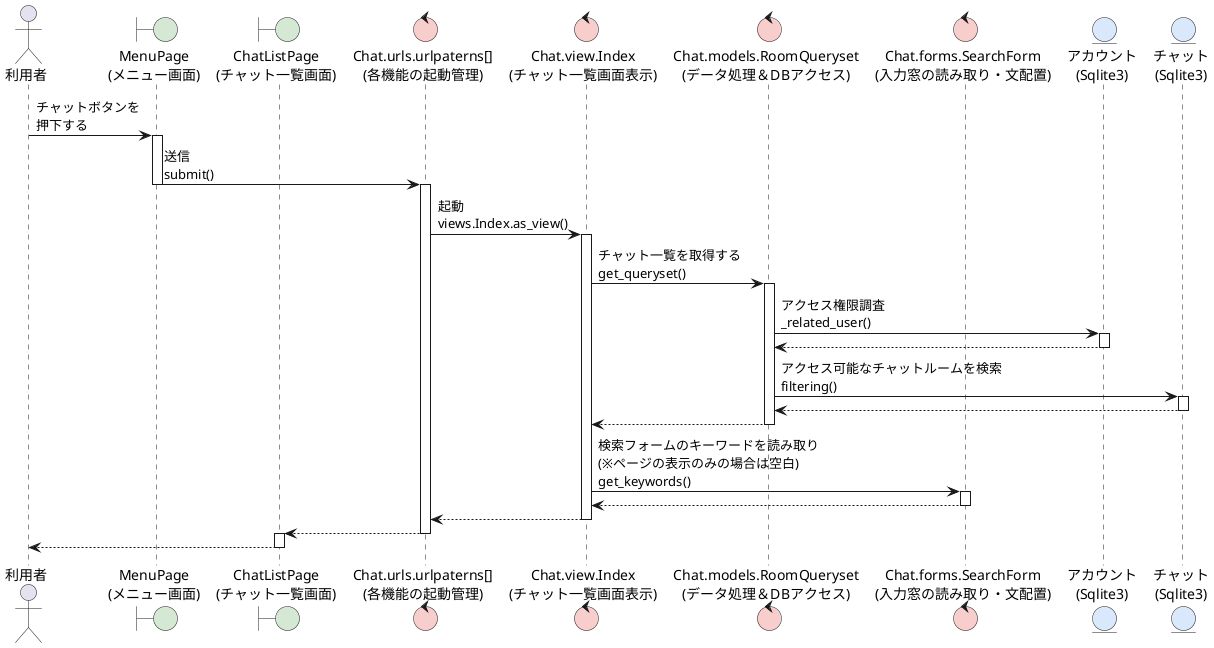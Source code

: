 @startuml chatlistpageopensearch

actor 利用者 as user
boundary "MenuPage\n(メニュー画面)" as MenuPage #d5e8d4
boundary "ChatListPage\n(チャット一覧画面)" as ChatListPage #d5e8d4

control "Chat.urls.urlpaterns[]\n(各機能の起動管理)" as urls #f8cecc

control "Chat.view.Index\n(チャット一覧画面表示)" as Index #f8cecc
control "Chat.models.RoomQueryset\n(データ処理＆DBアクセス)" as RoomQueryset #f8cecc
control "Chat.forms.SearchForm\n(入力窓の読み取り・文配置)" as SearchForm #f8cecc
entity "アカウント\n(Sqlite3)" as AccountDB #dae8fc
entity "チャット\n(Sqlite3)" as ChatDB #dae8fc


' activate Chat
' activate Index
user -> MenuPage :チャットボタンを\n押下する
activate MenuPage
MenuPage -> urls:送信\nsubmit()
deactivate MenuPage
activate urls
urls -> Index :起動\nviews.Index.as_view()
activate Index
Index -> RoomQueryset:チャット一覧を取得する\nget_queryset()
activate RoomQueryset
RoomQueryset -> AccountDB :アクセス権限調査\n_related_user()
activate AccountDB
AccountDB --> RoomQueryset
deactivate AccountDB
RoomQueryset -> ChatDB :アクセス可能なチャットルームを検索\nfiltering()
activate ChatDB
ChatDB --> RoomQueryset
deactivate ChatDB
RoomQueryset --> Index
deactivate RoomQueryset
Index -> SearchForm:検索フォームのキーワードを読み取り\n(※ページの表示のみの場合は空白)\nget_keywords()
activate SearchForm
SearchForm --> Index
deactivate SearchForm
Index --> urls
deactivate Index
urls --> ChatListPage
deactivate urls
activate ChatListPage
ChatListPage --> user
deactivate ChatListPage
@enduml